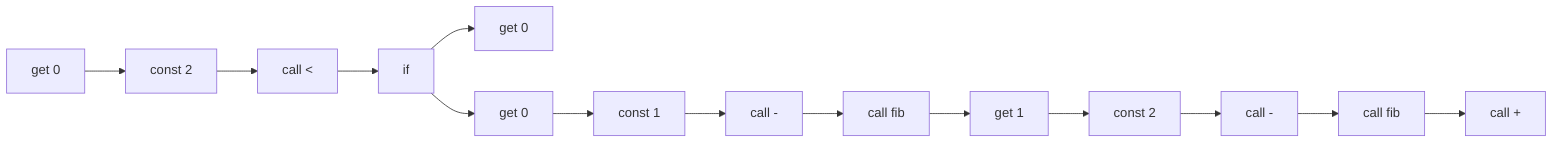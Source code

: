 flowchart LR
  c0[get 0] --> c1[const 2] --> c2[call <] --> c4
  c4[if] -->  c5[get 0]
  c4 -->  c6[get 0] --> c7[const 1] --> c8[call -] --> c9[call fib] --> c10
  c10[get 1] --> c11[const 2] --> c12[call -] --> c13[call fib] --> c14[call +]